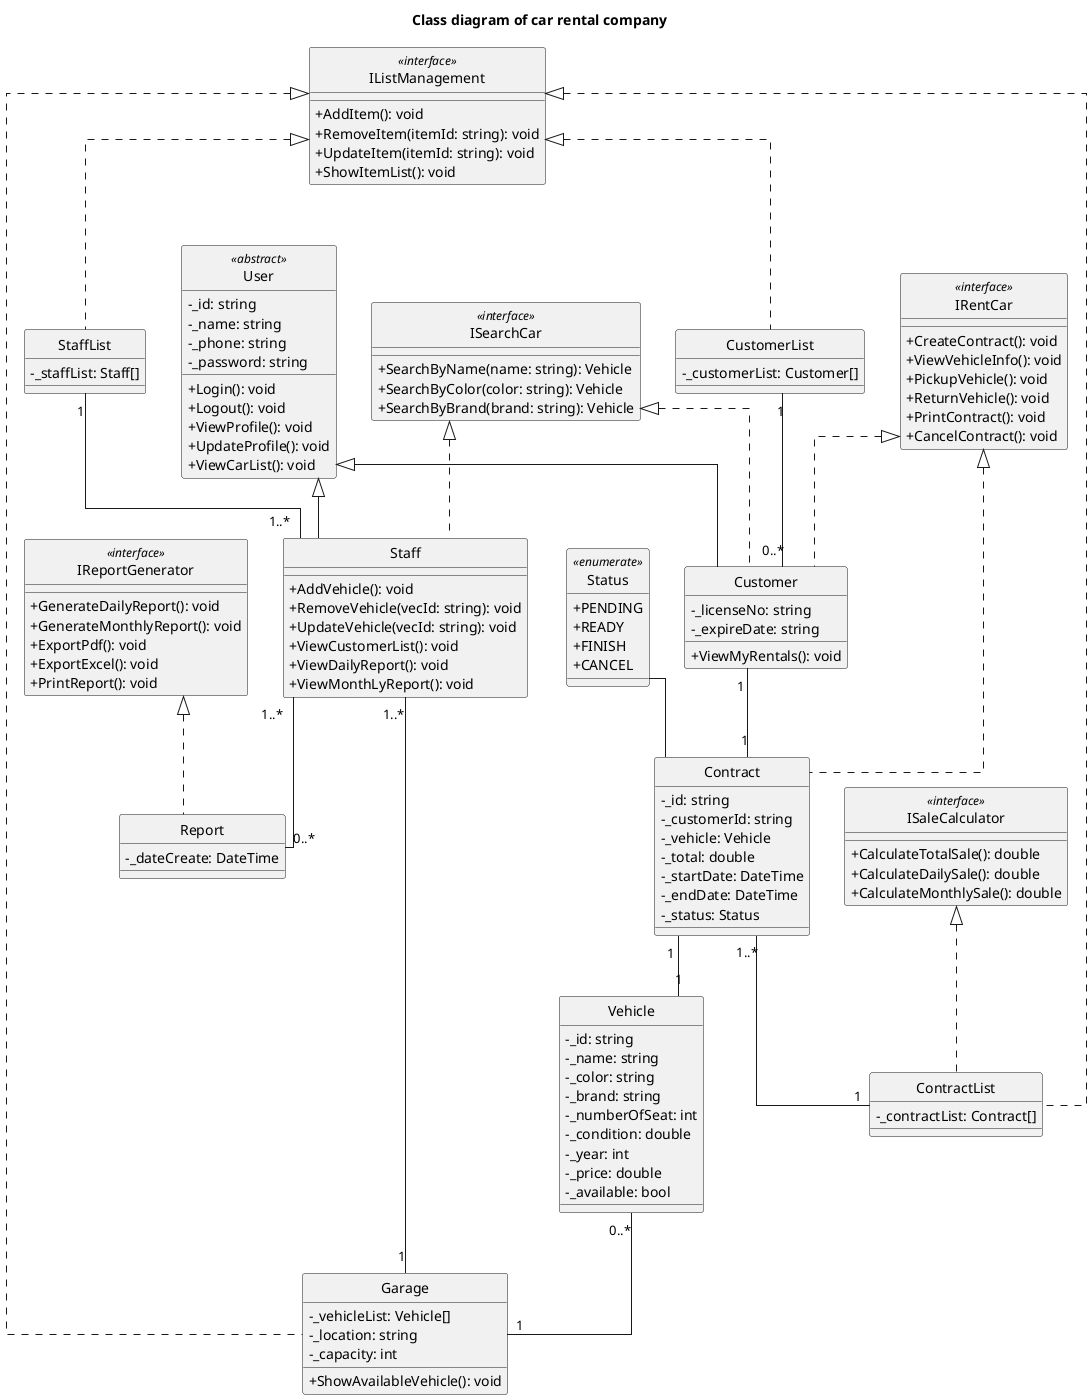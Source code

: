 @startuml class-diagram-car-rental-company
title Class diagram of car rental company
skinparam ClassAttributeIconSize 0
'skinparam WrapWidth 200
'Use for straight line but now it error
skinparam Linetype ortho
hide circle
skinparam Monochrome true

Class User <<abstract>> {
    - _id: string
    - _name: string
    - _phone: string
    - _password: string
    + Login(): void
    + Logout(): void
    + ViewProfile(): void
    + UpdateProfile(): void
    + ViewCarList(): void
}

Class Customer {
    - _licenseNo: string
    - _expireDate: string
    + ViewMyRentals(): void
}

Class Staff {
    + AddVehicle(): void
    + RemoveVehicle(vecId: string): void
    + UpdateVehicle(vecId: string): void
    + ViewCustomerList(): void
    + ViewDailyReport(): void
    + ViewMonthLyReport(): void
}

Class Report {
    - _dateCreate: DateTime
}

Class StaffList {
    - _staffList: Staff[]
}

Class CustomerList {
    - _customerList: Customer[]
}

Class Contract {
    - _id: string
    - _customerId: string
    - _vehicle: Vehicle
    - _total: double
    - _startDate: DateTime
    - _endDate: DateTime
    - _status: Status
}

Class ContractList {
    - _contractList: Contract[]
}

Class Vehicle {
    - _id: string
    - _name: string
    - _color: string
    - _brand: string
    - _numberOfSeat: int
    - _condition: double
    - _year: int
    - _price: double
    - _available: bool
}

Class Garage {
    - _vehicleList: Vehicle[]
    - _location: string
    - _capacity: int
    + ShowAvailableVehicle(): void
}


Class IListManagement <<interface>>{
    + AddItem(): void
    + RemoveItem(itemId: string): void
    + UpdateItem(itemId: string): void
    + ShowItemList(): void
}

Class IReportGenerator <<interface>> {
    + GenerateDailyReport(): void
    + GenerateMonthlyReport(): void
    + ExportPdf(): void
    + ExportExcel(): void
    + PrintReport(): void
}

Class ISearchCar <<interface>> {
    + SearchByName(name: string): Vehicle
    + SearchByColor(color: string): Vehicle
    + SearchByBrand(brand: string): Vehicle
}

Class IRentCar <<interface>> {
    + CreateContract(): void
    + ViewVehicleInfo(): void
    + PickupVehicle(): void
    + ReturnVehicle(): void
    + PrintContract(): void
    + CancelContract(): void
}

Class ISaleCalculator <<interface>> {
    + CalculateTotalSale(): double
    + CalculateDailySale(): double
    + CalculateMonthlySale(): double
}

Class Status <<enumerate>> {
    + PENDING
    + READY
    + FINISH
    + CANCEL
}

'BEGIN: CLASS RELATION
User <|-- Customer
User <|-- Staff

StaffList "1" -- "1..*" Staff

CustomerList "1" -- "0..*" Customer

'Customer-CustomerList
Customer "1" -- "1" Contract

'Staff-StaffList
Staff "1..*" -- "0..*" Report
Staff "1..*" -- "1" Garage

'Report-Staff

'Contract-Customer
Contract "1" -- "1" Vehicle
Contract "1..*" -- "1" ContractList

'Vehicle-Contract
Vehicle "0..*" -- "1" Garage

'Garage-Vehicle

'ContractList-Contract

IListManagement <|.. CustomerList
IListManagement <|.. ContractList
IListManagement <|.. StaffList
IListManagement <|.. Garage

IReportGenerator <|.. Report

ISearchCar <|.. Staff
ISearchCar <|.. Customer

IRentCar <|.. Customer
IRentCar <|.. Contract

ISaleCalculator <|.. ContractList

Status -- Contract
'END: CLASS RELATION

@enduml